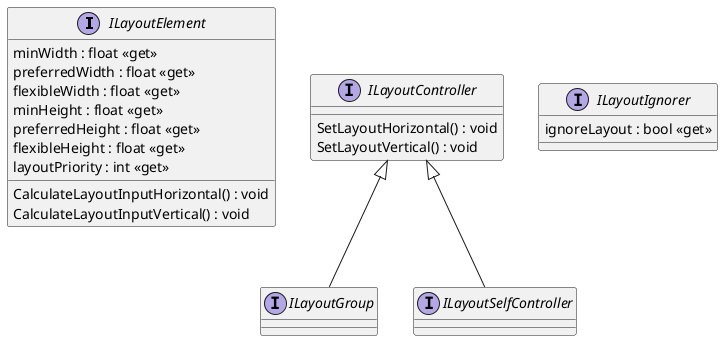 @startuml
interface ILayoutElement {
    CalculateLayoutInputHorizontal() : void
    CalculateLayoutInputVertical() : void
    minWidth : float <<get>>
    preferredWidth : float <<get>>
    flexibleWidth : float <<get>>
    minHeight : float <<get>>
    preferredHeight : float <<get>>
    flexibleHeight : float <<get>>
    layoutPriority : int <<get>>
}
interface ILayoutController {
    SetLayoutHorizontal() : void
    SetLayoutVertical() : void
}
interface ILayoutGroup {
}
interface ILayoutSelfController {
}
interface ILayoutIgnorer {
    ignoreLayout : bool <<get>>
}
ILayoutController <|-- ILayoutGroup
ILayoutController <|-- ILayoutSelfController
@enduml
